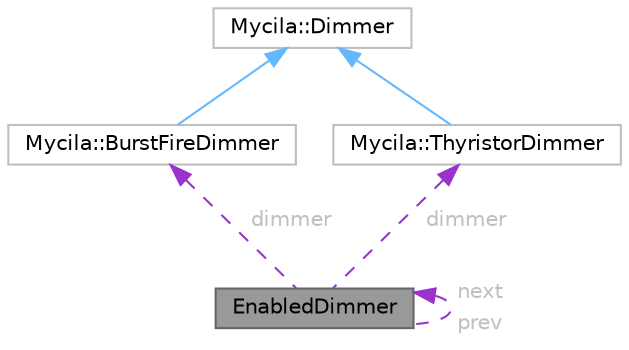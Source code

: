 digraph "EnabledDimmer"
{
 // LATEX_PDF_SIZE
  bgcolor="transparent";
  edge [fontname=Helvetica,fontsize=10,labelfontname=Helvetica,labelfontsize=10];
  node [fontname=Helvetica,fontsize=10,shape=box,height=0.2,width=0.4];
  Node1 [id="Node000001",label="EnabledDimmer",height=0.2,width=0.4,color="gray40", fillcolor="grey60", style="filled", fontcolor="black",tooltip=" "];
  Node2 -> Node1 [id="edge1_Node000001_Node000002",dir="back",color="darkorchid3",style="dashed",tooltip=" ",label=<<TABLE CELLBORDER="0" BORDER="0"><TR><TD VALIGN="top" ALIGN="LEFT" CELLPADDING="1" CELLSPACING="0">dimmer</TD></TR>
</TABLE>> ,fontcolor="grey" ];
  Node2 [id="Node000002",label="Mycila::BurstFireDimmer",height=0.2,width=0.4,color="grey75", fillcolor="white", style="filled",URL="$class_mycila_1_1_burst_fire_dimmer.html",tooltip=" "];
  Node3 -> Node2 [id="edge2_Node000002_Node000003",dir="back",color="steelblue1",style="solid",tooltip=" "];
  Node3 [id="Node000003",label="Mycila::Dimmer",height=0.2,width=0.4,color="grey75", fillcolor="white", style="filled",URL="$class_mycila_1_1_dimmer.html",tooltip=" "];
  Node4 -> Node1 [id="edge3_Node000001_Node000004",dir="back",color="darkorchid3",style="dashed",tooltip=" ",label=<<TABLE CELLBORDER="0" BORDER="0"><TR><TD VALIGN="top" ALIGN="LEFT" CELLPADDING="1" CELLSPACING="0">dimmer</TD></TR>
</TABLE>> ,fontcolor="grey" ];
  Node4 [id="Node000004",label="Mycila::ThyristorDimmer",height=0.2,width=0.4,color="grey75", fillcolor="white", style="filled",URL="$class_mycila_1_1_thyristor_dimmer.html",tooltip=" "];
  Node3 -> Node4 [id="edge4_Node000004_Node000003",dir="back",color="steelblue1",style="solid",tooltip=" "];
  Node1 -> Node1 [id="edge5_Node000001_Node000001",dir="back",color="darkorchid3",style="dashed",tooltip=" ",label=<<TABLE CELLBORDER="0" BORDER="0"><TR><TD VALIGN="top" ALIGN="LEFT" CELLPADDING="1" CELLSPACING="0">next</TD></TR>
<TR><TD VALIGN="top" ALIGN="LEFT" CELLPADDING="1" CELLSPACING="0">prev</TD></TR>
</TABLE>> ,fontcolor="grey" ];
}
